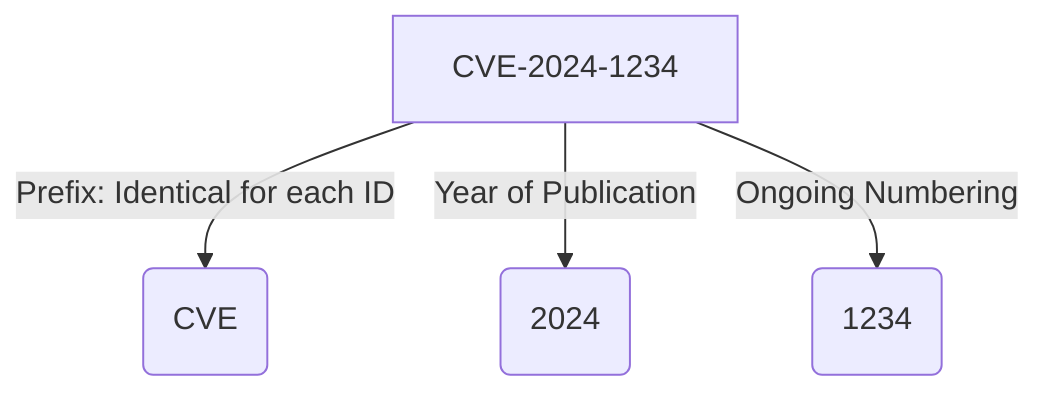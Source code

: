 graph
    A[CVE-2024-1234]
    A -- Prefix: Identical for each ID --> B(CVE) 
    A -- Year of Publication --> C(2024)
    A -- Ongoing Numbering --> D(1234)